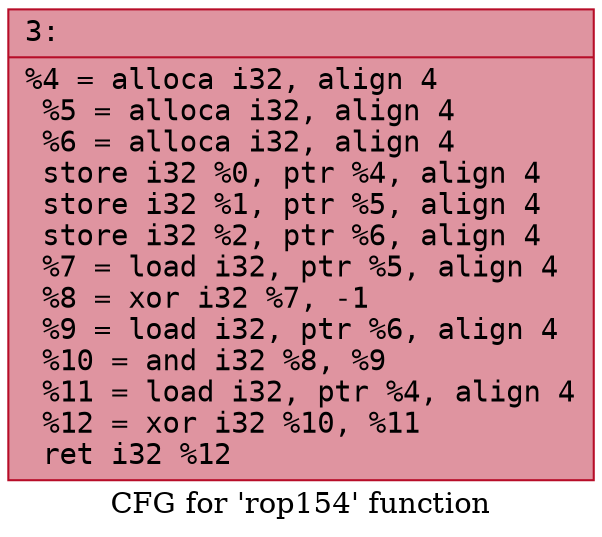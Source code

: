 digraph "CFG for 'rop154' function" {
	label="CFG for 'rop154' function";

	Node0x6000015c0f00 [shape=record,color="#b70d28ff", style=filled, fillcolor="#b70d2870" fontname="Courier",label="{3:\l|  %4 = alloca i32, align 4\l  %5 = alloca i32, align 4\l  %6 = alloca i32, align 4\l  store i32 %0, ptr %4, align 4\l  store i32 %1, ptr %5, align 4\l  store i32 %2, ptr %6, align 4\l  %7 = load i32, ptr %5, align 4\l  %8 = xor i32 %7, -1\l  %9 = load i32, ptr %6, align 4\l  %10 = and i32 %8, %9\l  %11 = load i32, ptr %4, align 4\l  %12 = xor i32 %10, %11\l  ret i32 %12\l}"];
}
